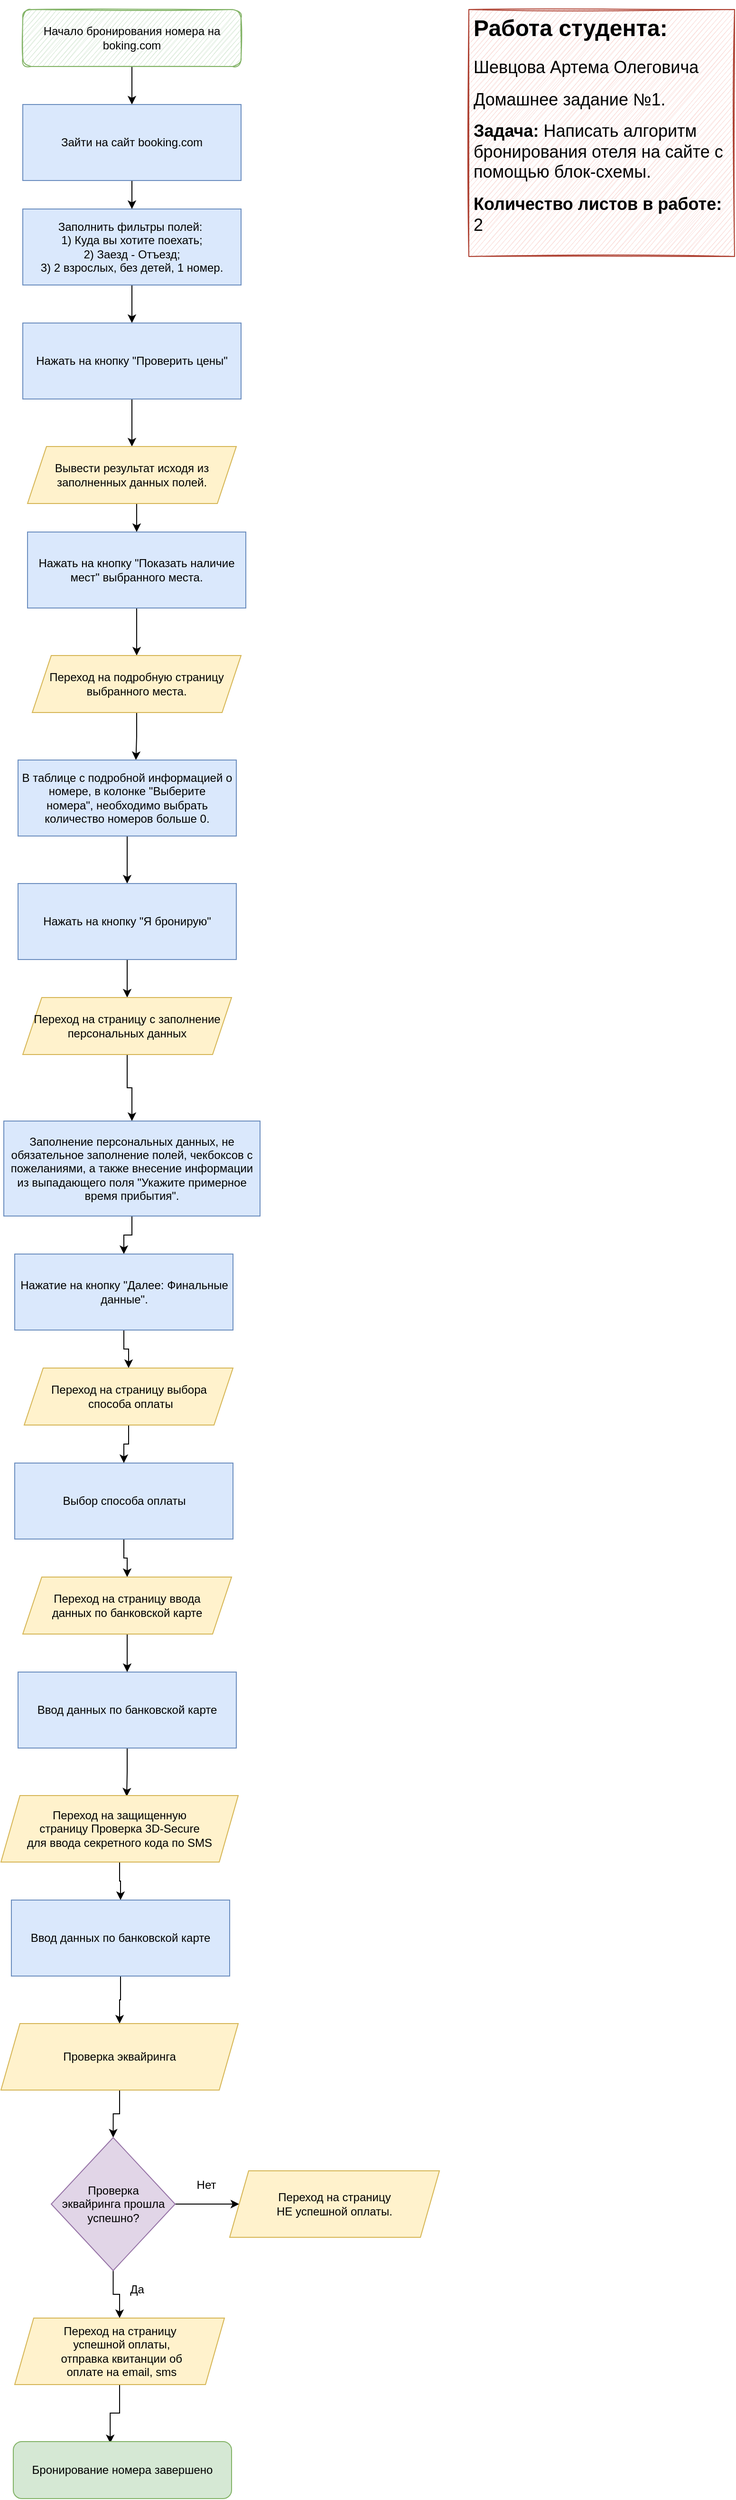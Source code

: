<mxfile version="14.7.7" type="github" pages="2">
  <diagram id="k5vCLhTrHseChc1z1yff" name="Простой алгоритм выбора">
    <mxGraphModel dx="1185" dy="635" grid="1" gridSize="10" guides="1" tooltips="1" connect="1" arrows="1" fold="1" page="1" pageScale="1" pageWidth="827" pageHeight="1169" math="0" shadow="0">
      <root>
        <mxCell id="x_H2rTLENQeXSYuGZCPU-0" />
        <mxCell id="x_H2rTLENQeXSYuGZCPU-1" parent="x_H2rTLENQeXSYuGZCPU-0" />
        <mxCell id="WiDMiOjyx-IhKm2QdSfU-47" style="edgeStyle=orthogonalEdgeStyle;rounded=0;orthogonalLoop=1;jettySize=auto;html=1;" edge="1" parent="x_H2rTLENQeXSYuGZCPU-1" source="x_H2rTLENQeXSYuGZCPU-2" target="WiDMiOjyx-IhKm2QdSfU-46">
          <mxGeometry relative="1" as="geometry" />
        </mxCell>
        <mxCell id="x_H2rTLENQeXSYuGZCPU-2" value="Начало бронирования номера на boking.com" style="rounded=1;whiteSpace=wrap;html=1;fillColor=#d5e8d4;strokeColor=#82b366;sketch=1;" vertex="1" parent="x_H2rTLENQeXSYuGZCPU-1">
          <mxGeometry x="40" y="10" width="230" height="60" as="geometry" />
        </mxCell>
        <mxCell id="WiDMiOjyx-IhKm2QdSfU-4" style="edgeStyle=orthogonalEdgeStyle;rounded=0;orthogonalLoop=1;jettySize=auto;html=1;entryX=0.5;entryY=0;entryDx=0;entryDy=0;" edge="1" parent="x_H2rTLENQeXSYuGZCPU-1" source="WiDMiOjyx-IhKm2QdSfU-0" target="WiDMiOjyx-IhKm2QdSfU-1">
          <mxGeometry relative="1" as="geometry" />
        </mxCell>
        <mxCell id="WiDMiOjyx-IhKm2QdSfU-0" value="Заполнить фильтры полей:&amp;nbsp;&lt;br&gt;1) Куда вы хотите поехать;&lt;br&gt;2) Заезд - Отъезд;&lt;br&gt;3) 2 взрослых, без детей, 1 номер." style="rounded=0;whiteSpace=wrap;html=1;fillColor=#dae8fc;strokeColor=#6c8ebf;" vertex="1" parent="x_H2rTLENQeXSYuGZCPU-1">
          <mxGeometry x="40" y="220" width="230" height="80" as="geometry" />
        </mxCell>
        <mxCell id="WiDMiOjyx-IhKm2QdSfU-5" style="edgeStyle=orthogonalEdgeStyle;rounded=0;orthogonalLoop=1;jettySize=auto;html=1;entryX=0.5;entryY=0;entryDx=0;entryDy=0;" edge="1" parent="x_H2rTLENQeXSYuGZCPU-1" source="WiDMiOjyx-IhKm2QdSfU-1" target="WiDMiOjyx-IhKm2QdSfU-2">
          <mxGeometry relative="1" as="geometry" />
        </mxCell>
        <mxCell id="WiDMiOjyx-IhKm2QdSfU-1" value="Нажать на кнопку &quot;Проверить цены&quot;" style="rounded=0;whiteSpace=wrap;html=1;fillColor=#dae8fc;strokeColor=#6c8ebf;" vertex="1" parent="x_H2rTLENQeXSYuGZCPU-1">
          <mxGeometry x="40" y="340" width="230" height="80" as="geometry" />
        </mxCell>
        <mxCell id="WiDMiOjyx-IhKm2QdSfU-7" style="edgeStyle=orthogonalEdgeStyle;rounded=0;orthogonalLoop=1;jettySize=auto;html=1;exitX=0.5;exitY=1;exitDx=0;exitDy=0;entryX=0.5;entryY=0;entryDx=0;entryDy=0;" edge="1" parent="x_H2rTLENQeXSYuGZCPU-1" source="WiDMiOjyx-IhKm2QdSfU-2" target="WiDMiOjyx-IhKm2QdSfU-6">
          <mxGeometry relative="1" as="geometry" />
        </mxCell>
        <mxCell id="WiDMiOjyx-IhKm2QdSfU-2" value="Вывести результат исходя из заполненных данных полей." style="shape=parallelogram;perimeter=parallelogramPerimeter;whiteSpace=wrap;html=1;fixedSize=1;fillColor=#fff2cc;strokeColor=#d6b656;" vertex="1" parent="x_H2rTLENQeXSYuGZCPU-1">
          <mxGeometry x="45" y="470" width="220" height="60" as="geometry" />
        </mxCell>
        <mxCell id="WiDMiOjyx-IhKm2QdSfU-9" style="edgeStyle=orthogonalEdgeStyle;rounded=0;orthogonalLoop=1;jettySize=auto;html=1;" edge="1" parent="x_H2rTLENQeXSYuGZCPU-1" source="WiDMiOjyx-IhKm2QdSfU-6" target="WiDMiOjyx-IhKm2QdSfU-8">
          <mxGeometry relative="1" as="geometry" />
        </mxCell>
        <mxCell id="WiDMiOjyx-IhKm2QdSfU-6" value="Нажать на кнопку &quot;Показать наличие мест&quot; выбранного места." style="rounded=0;whiteSpace=wrap;html=1;fillColor=#dae8fc;strokeColor=#6c8ebf;" vertex="1" parent="x_H2rTLENQeXSYuGZCPU-1">
          <mxGeometry x="45" y="560" width="230" height="80" as="geometry" />
        </mxCell>
        <mxCell id="WiDMiOjyx-IhKm2QdSfU-11" style="edgeStyle=orthogonalEdgeStyle;rounded=0;orthogonalLoop=1;jettySize=auto;html=1;entryX=0.54;entryY=0;entryDx=0;entryDy=0;entryPerimeter=0;" edge="1" parent="x_H2rTLENQeXSYuGZCPU-1" source="WiDMiOjyx-IhKm2QdSfU-8" target="WiDMiOjyx-IhKm2QdSfU-10">
          <mxGeometry relative="1" as="geometry" />
        </mxCell>
        <mxCell id="WiDMiOjyx-IhKm2QdSfU-8" value="Переход на подробную страницу выбранного места." style="shape=parallelogram;perimeter=parallelogramPerimeter;whiteSpace=wrap;html=1;fixedSize=1;fillColor=#fff2cc;strokeColor=#d6b656;" vertex="1" parent="x_H2rTLENQeXSYuGZCPU-1">
          <mxGeometry x="50" y="690" width="220" height="60" as="geometry" />
        </mxCell>
        <mxCell id="WiDMiOjyx-IhKm2QdSfU-13" style="edgeStyle=orthogonalEdgeStyle;rounded=0;orthogonalLoop=1;jettySize=auto;html=1;entryX=0.5;entryY=0;entryDx=0;entryDy=0;" edge="1" parent="x_H2rTLENQeXSYuGZCPU-1" source="WiDMiOjyx-IhKm2QdSfU-10" target="WiDMiOjyx-IhKm2QdSfU-12">
          <mxGeometry relative="1" as="geometry" />
        </mxCell>
        <mxCell id="WiDMiOjyx-IhKm2QdSfU-10" value="В таблице с подробной информацией о номере, в колонке &quot;&lt;span style=&quot;text-align: left&quot;&gt;Выберите номера&quot;,&amp;nbsp;&lt;/span&gt;необходимо выбрать количество номеров больше 0." style="rounded=0;whiteSpace=wrap;html=1;fillColor=#dae8fc;strokeColor=#6c8ebf;" vertex="1" parent="x_H2rTLENQeXSYuGZCPU-1">
          <mxGeometry x="35" y="800" width="230" height="80" as="geometry" />
        </mxCell>
        <mxCell id="WiDMiOjyx-IhKm2QdSfU-16" style="edgeStyle=orthogonalEdgeStyle;rounded=0;orthogonalLoop=1;jettySize=auto;html=1;" edge="1" parent="x_H2rTLENQeXSYuGZCPU-1" source="WiDMiOjyx-IhKm2QdSfU-12" target="WiDMiOjyx-IhKm2QdSfU-14">
          <mxGeometry relative="1" as="geometry" />
        </mxCell>
        <mxCell id="WiDMiOjyx-IhKm2QdSfU-12" value="Нажать на кнопку &quot;Я бронирую&quot;" style="rounded=0;whiteSpace=wrap;html=1;fillColor=#dae8fc;strokeColor=#6c8ebf;" vertex="1" parent="x_H2rTLENQeXSYuGZCPU-1">
          <mxGeometry x="35" y="930" width="230" height="80" as="geometry" />
        </mxCell>
        <mxCell id="WiDMiOjyx-IhKm2QdSfU-17" style="edgeStyle=orthogonalEdgeStyle;rounded=0;orthogonalLoop=1;jettySize=auto;html=1;" edge="1" parent="x_H2rTLENQeXSYuGZCPU-1" source="WiDMiOjyx-IhKm2QdSfU-14" target="WiDMiOjyx-IhKm2QdSfU-15">
          <mxGeometry relative="1" as="geometry" />
        </mxCell>
        <mxCell id="WiDMiOjyx-IhKm2QdSfU-14" value="Переход на страницу с заполнение персональных данных" style="shape=parallelogram;perimeter=parallelogramPerimeter;whiteSpace=wrap;html=1;fixedSize=1;fillColor=#fff2cc;strokeColor=#d6b656;" vertex="1" parent="x_H2rTLENQeXSYuGZCPU-1">
          <mxGeometry x="40" y="1050" width="220" height="60" as="geometry" />
        </mxCell>
        <mxCell id="WiDMiOjyx-IhKm2QdSfU-19" style="edgeStyle=orthogonalEdgeStyle;rounded=0;orthogonalLoop=1;jettySize=auto;html=1;entryX=0.5;entryY=0;entryDx=0;entryDy=0;" edge="1" parent="x_H2rTLENQeXSYuGZCPU-1" source="WiDMiOjyx-IhKm2QdSfU-15" target="WiDMiOjyx-IhKm2QdSfU-18">
          <mxGeometry relative="1" as="geometry" />
        </mxCell>
        <mxCell id="WiDMiOjyx-IhKm2QdSfU-15" value="Заполнение персональных данных, не обязательное заполнение полей, чекбоксов с пожеланиями, а также внесение информации из выпадающего поля &quot;Укажите примерное время прибытия&quot;." style="rounded=0;whiteSpace=wrap;html=1;fillColor=#dae8fc;strokeColor=#6c8ebf;" vertex="1" parent="x_H2rTLENQeXSYuGZCPU-1">
          <mxGeometry x="20" y="1180" width="270" height="100" as="geometry" />
        </mxCell>
        <mxCell id="WiDMiOjyx-IhKm2QdSfU-22" style="edgeStyle=orthogonalEdgeStyle;rounded=0;orthogonalLoop=1;jettySize=auto;html=1;entryX=0.5;entryY=0;entryDx=0;entryDy=0;" edge="1" parent="x_H2rTLENQeXSYuGZCPU-1" source="WiDMiOjyx-IhKm2QdSfU-18" target="WiDMiOjyx-IhKm2QdSfU-21">
          <mxGeometry relative="1" as="geometry" />
        </mxCell>
        <mxCell id="WiDMiOjyx-IhKm2QdSfU-18" value="Нажатие на кнопку &quot;Далее: Финальные данные&quot;." style="rounded=0;whiteSpace=wrap;html=1;fillColor=#dae8fc;strokeColor=#6c8ebf;" vertex="1" parent="x_H2rTLENQeXSYuGZCPU-1">
          <mxGeometry x="31.5" y="1320" width="230" height="80" as="geometry" />
        </mxCell>
        <mxCell id="WiDMiOjyx-IhKm2QdSfU-26" style="edgeStyle=orthogonalEdgeStyle;rounded=0;orthogonalLoop=1;jettySize=auto;html=1;" edge="1" parent="x_H2rTLENQeXSYuGZCPU-1" source="WiDMiOjyx-IhKm2QdSfU-20" target="WiDMiOjyx-IhKm2QdSfU-25">
          <mxGeometry relative="1" as="geometry" />
        </mxCell>
        <mxCell id="WiDMiOjyx-IhKm2QdSfU-20" value="Выбор способа оплаты" style="rounded=0;whiteSpace=wrap;html=1;fillColor=#dae8fc;strokeColor=#6c8ebf;" vertex="1" parent="x_H2rTLENQeXSYuGZCPU-1">
          <mxGeometry x="31.5" y="1540" width="230" height="80" as="geometry" />
        </mxCell>
        <mxCell id="WiDMiOjyx-IhKm2QdSfU-23" style="edgeStyle=orthogonalEdgeStyle;rounded=0;orthogonalLoop=1;jettySize=auto;html=1;" edge="1" parent="x_H2rTLENQeXSYuGZCPU-1" source="WiDMiOjyx-IhKm2QdSfU-21" target="WiDMiOjyx-IhKm2QdSfU-20">
          <mxGeometry relative="1" as="geometry" />
        </mxCell>
        <mxCell id="WiDMiOjyx-IhKm2QdSfU-21" value="Переход на страницу выбора&lt;br&gt;&amp;nbsp;способа оплаты" style="shape=parallelogram;perimeter=parallelogramPerimeter;whiteSpace=wrap;html=1;fixedSize=1;fillColor=#fff2cc;strokeColor=#d6b656;" vertex="1" parent="x_H2rTLENQeXSYuGZCPU-1">
          <mxGeometry x="41.5" y="1440" width="220" height="60" as="geometry" />
        </mxCell>
        <mxCell id="WiDMiOjyx-IhKm2QdSfU-29" style="edgeStyle=orthogonalEdgeStyle;rounded=0;orthogonalLoop=1;jettySize=auto;html=1;entryX=0.53;entryY=0.014;entryDx=0;entryDy=0;entryPerimeter=0;" edge="1" parent="x_H2rTLENQeXSYuGZCPU-1" source="WiDMiOjyx-IhKm2QdSfU-24" target="WiDMiOjyx-IhKm2QdSfU-28">
          <mxGeometry relative="1" as="geometry" />
        </mxCell>
        <mxCell id="WiDMiOjyx-IhKm2QdSfU-24" value="Ввод данных по банковской карте" style="rounded=0;whiteSpace=wrap;html=1;fillColor=#dae8fc;strokeColor=#6c8ebf;" vertex="1" parent="x_H2rTLENQeXSYuGZCPU-1">
          <mxGeometry x="35" y="1760" width="230" height="80" as="geometry" />
        </mxCell>
        <mxCell id="WiDMiOjyx-IhKm2QdSfU-27" style="edgeStyle=orthogonalEdgeStyle;rounded=0;orthogonalLoop=1;jettySize=auto;html=1;entryX=0.5;entryY=0;entryDx=0;entryDy=0;" edge="1" parent="x_H2rTLENQeXSYuGZCPU-1" source="WiDMiOjyx-IhKm2QdSfU-25" target="WiDMiOjyx-IhKm2QdSfU-24">
          <mxGeometry relative="1" as="geometry" />
        </mxCell>
        <mxCell id="WiDMiOjyx-IhKm2QdSfU-25" value="Переход на страницу ввода&lt;br&gt;данных по банковской карте" style="shape=parallelogram;perimeter=parallelogramPerimeter;whiteSpace=wrap;html=1;fixedSize=1;fillColor=#fff2cc;strokeColor=#d6b656;" vertex="1" parent="x_H2rTLENQeXSYuGZCPU-1">
          <mxGeometry x="40" y="1660" width="220" height="60" as="geometry" />
        </mxCell>
        <mxCell id="WiDMiOjyx-IhKm2QdSfU-32" style="edgeStyle=orthogonalEdgeStyle;rounded=0;orthogonalLoop=1;jettySize=auto;html=1;exitX=0.5;exitY=1;exitDx=0;exitDy=0;entryX=0.5;entryY=0;entryDx=0;entryDy=0;" edge="1" parent="x_H2rTLENQeXSYuGZCPU-1" source="WiDMiOjyx-IhKm2QdSfU-28" target="WiDMiOjyx-IhKm2QdSfU-30">
          <mxGeometry relative="1" as="geometry" />
        </mxCell>
        <mxCell id="WiDMiOjyx-IhKm2QdSfU-28" value="Переход на защищенную&lt;br&gt;страницу Проверка 3D-Secure&lt;br&gt;для ввода секретного кода по SMS" style="shape=parallelogram;perimeter=parallelogramPerimeter;whiteSpace=wrap;html=1;fixedSize=1;fillColor=#fff2cc;strokeColor=#d6b656;" vertex="1" parent="x_H2rTLENQeXSYuGZCPU-1">
          <mxGeometry x="17" y="1890" width="250" height="70" as="geometry" />
        </mxCell>
        <mxCell id="WiDMiOjyx-IhKm2QdSfU-36" style="edgeStyle=orthogonalEdgeStyle;rounded=0;orthogonalLoop=1;jettySize=auto;html=1;" edge="1" parent="x_H2rTLENQeXSYuGZCPU-1" source="WiDMiOjyx-IhKm2QdSfU-30" target="WiDMiOjyx-IhKm2QdSfU-33">
          <mxGeometry relative="1" as="geometry" />
        </mxCell>
        <mxCell id="WiDMiOjyx-IhKm2QdSfU-30" value="Ввод данных по банковской карте" style="rounded=0;whiteSpace=wrap;html=1;fillColor=#dae8fc;strokeColor=#6c8ebf;" vertex="1" parent="x_H2rTLENQeXSYuGZCPU-1">
          <mxGeometry x="28" y="2000" width="230" height="80" as="geometry" />
        </mxCell>
        <mxCell id="WiDMiOjyx-IhKm2QdSfU-37" style="edgeStyle=orthogonalEdgeStyle;rounded=0;orthogonalLoop=1;jettySize=auto;html=1;entryX=0.5;entryY=0;entryDx=0;entryDy=0;" edge="1" parent="x_H2rTLENQeXSYuGZCPU-1" source="WiDMiOjyx-IhKm2QdSfU-33" target="WiDMiOjyx-IhKm2QdSfU-35">
          <mxGeometry relative="1" as="geometry" />
        </mxCell>
        <mxCell id="WiDMiOjyx-IhKm2QdSfU-33" value="Проверка эквайринга" style="shape=parallelogram;perimeter=parallelogramPerimeter;whiteSpace=wrap;html=1;fixedSize=1;fillColor=#fff2cc;strokeColor=#d6b656;" vertex="1" parent="x_H2rTLENQeXSYuGZCPU-1">
          <mxGeometry x="17" y="2130" width="250" height="70" as="geometry" />
        </mxCell>
        <mxCell id="WiDMiOjyx-IhKm2QdSfU-39" style="edgeStyle=orthogonalEdgeStyle;rounded=0;orthogonalLoop=1;jettySize=auto;html=1;" edge="1" parent="x_H2rTLENQeXSYuGZCPU-1" source="WiDMiOjyx-IhKm2QdSfU-35" target="WiDMiOjyx-IhKm2QdSfU-38">
          <mxGeometry relative="1" as="geometry" />
        </mxCell>
        <mxCell id="WiDMiOjyx-IhKm2QdSfU-42" style="edgeStyle=orthogonalEdgeStyle;rounded=0;orthogonalLoop=1;jettySize=auto;html=1;" edge="1" parent="x_H2rTLENQeXSYuGZCPU-1" source="WiDMiOjyx-IhKm2QdSfU-35" target="WiDMiOjyx-IhKm2QdSfU-41">
          <mxGeometry relative="1" as="geometry" />
        </mxCell>
        <mxCell id="WiDMiOjyx-IhKm2QdSfU-35" value="Проверка &lt;br&gt;эквайринга прошла успешно?" style="rhombus;whiteSpace=wrap;html=1;fillColor=#e1d5e7;strokeColor=#9673a6;" vertex="1" parent="x_H2rTLENQeXSYuGZCPU-1">
          <mxGeometry x="70" y="2250" width="130.5" height="140" as="geometry" />
        </mxCell>
        <mxCell id="WiDMiOjyx-IhKm2QdSfU-45" style="edgeStyle=orthogonalEdgeStyle;rounded=0;orthogonalLoop=1;jettySize=auto;html=1;entryX=0.444;entryY=0.028;entryDx=0;entryDy=0;entryPerimeter=0;" edge="1" parent="x_H2rTLENQeXSYuGZCPU-1" source="WiDMiOjyx-IhKm2QdSfU-38" target="WiDMiOjyx-IhKm2QdSfU-44">
          <mxGeometry relative="1" as="geometry" />
        </mxCell>
        <mxCell id="WiDMiOjyx-IhKm2QdSfU-38" value="Переход на страницу&lt;br&gt;&amp;nbsp;успешной оплаты,&lt;br&gt;&amp;nbsp;отправка квитанции об&lt;br&gt;&amp;nbsp;оплате на email, sms" style="shape=parallelogram;perimeter=parallelogramPerimeter;whiteSpace=wrap;html=1;fixedSize=1;fillColor=#fff2cc;strokeColor=#d6b656;" vertex="1" parent="x_H2rTLENQeXSYuGZCPU-1">
          <mxGeometry x="31.5" y="2440" width="221" height="70" as="geometry" />
        </mxCell>
        <mxCell id="WiDMiOjyx-IhKm2QdSfU-40" value="Да" style="text;html=1;align=center;verticalAlign=middle;resizable=0;points=[];autosize=1;strokeColor=none;" vertex="1" parent="x_H2rTLENQeXSYuGZCPU-1">
          <mxGeometry x="145" y="2400" width="30" height="20" as="geometry" />
        </mxCell>
        <mxCell id="WiDMiOjyx-IhKm2QdSfU-41" value="Переход на страницу&lt;br&gt;НЕ успешной оплаты." style="shape=parallelogram;perimeter=parallelogramPerimeter;whiteSpace=wrap;html=1;fixedSize=1;fillColor=#fff2cc;strokeColor=#d6b656;" vertex="1" parent="x_H2rTLENQeXSYuGZCPU-1">
          <mxGeometry x="258" y="2285" width="221" height="70" as="geometry" />
        </mxCell>
        <mxCell id="WiDMiOjyx-IhKm2QdSfU-43" value="Нет" style="text;html=1;align=center;verticalAlign=middle;resizable=0;points=[];autosize=1;strokeColor=none;" vertex="1" parent="x_H2rTLENQeXSYuGZCPU-1">
          <mxGeometry x="212.5" y="2290" width="40" height="20" as="geometry" />
        </mxCell>
        <mxCell id="WiDMiOjyx-IhKm2QdSfU-44" value="Бронирование номера завершено" style="rounded=1;whiteSpace=wrap;html=1;fillColor=#d5e8d4;strokeColor=#82b366;" vertex="1" parent="x_H2rTLENQeXSYuGZCPU-1">
          <mxGeometry x="30" y="2570" width="230" height="60" as="geometry" />
        </mxCell>
        <mxCell id="WiDMiOjyx-IhKm2QdSfU-48" style="edgeStyle=orthogonalEdgeStyle;rounded=0;orthogonalLoop=1;jettySize=auto;html=1;entryX=0.5;entryY=0;entryDx=0;entryDy=0;" edge="1" parent="x_H2rTLENQeXSYuGZCPU-1" source="WiDMiOjyx-IhKm2QdSfU-46" target="WiDMiOjyx-IhKm2QdSfU-0">
          <mxGeometry relative="1" as="geometry" />
        </mxCell>
        <mxCell id="WiDMiOjyx-IhKm2QdSfU-46" value="Зайти на сайт booking.com" style="rounded=0;whiteSpace=wrap;html=1;fillColor=#dae8fc;strokeColor=#6c8ebf;" vertex="1" parent="x_H2rTLENQeXSYuGZCPU-1">
          <mxGeometry x="40" y="110" width="230" height="80" as="geometry" />
        </mxCell>
        <mxCell id="WiDMiOjyx-IhKm2QdSfU-49" value="&lt;h1&gt;Работа студента:&lt;/h1&gt;&lt;p&gt;&lt;font style=&quot;font-size: 18px&quot;&gt;Шевцова Артема Олеговича&lt;/font&gt;&lt;/p&gt;&lt;p&gt;&lt;font style=&quot;font-size: 18px&quot;&gt;Домашнее задание №1.&lt;/font&gt;&lt;/p&gt;&lt;p&gt;&lt;font style=&quot;font-size: 18px&quot;&gt;&lt;b&gt;Задача:&lt;/b&gt; Написать алгоритм бронирования отеля на сайте с помощью блок-схемы.&lt;/font&gt;&lt;/p&gt;&lt;p&gt;&lt;span style=&quot;font-size: 18px&quot;&gt;&lt;b&gt;Количество&amp;nbsp;&lt;/b&gt;&lt;/span&gt;&lt;span style=&quot;font-size: 18px&quot;&gt;&lt;b&gt;листов в работе:&lt;/b&gt; 2&lt;/span&gt;&lt;/p&gt;" style="text;html=1;strokeColor=#ae4132;fillColor=#fad9d5;spacing=5;spacingTop=-20;whiteSpace=wrap;overflow=hidden;rounded=0;sketch=1;glass=0;shadow=0;" vertex="1" parent="x_H2rTLENQeXSYuGZCPU-1">
          <mxGeometry x="510" y="10" width="280" height="260" as="geometry" />
        </mxCell>
      </root>
    </mxGraphModel>
  </diagram>
  <diagram id="C5RBs43oDa-KdzZeNtuy" name="Фильтрация номеров">
    <mxGraphModel dx="3197" dy="2439" grid="1" gridSize="10" guides="1" tooltips="1" connect="1" arrows="1" fold="1" page="1" pageScale="1" pageWidth="827" pageHeight="1169" math="0" shadow="0">
      <root>
        <mxCell id="WIyWlLk6GJQsqaUBKTNV-0" />
        <mxCell id="WIyWlLk6GJQsqaUBKTNV-1" parent="WIyWlLk6GJQsqaUBKTNV-0" />
        <mxCell id="fGjbFM0OLDp1nDIKbb4i-11" style="edgeStyle=orthogonalEdgeStyle;rounded=0;orthogonalLoop=1;jettySize=auto;html=1;entryX=0.5;entryY=0;entryDx=0;entryDy=0;" parent="WIyWlLk6GJQsqaUBKTNV-1" source="fGjbFM0OLDp1nDIKbb4i-6" target="fGjbFM0OLDp1nDIKbb4i-13" edge="1">
          <mxGeometry relative="1" as="geometry">
            <mxPoint x="83.5" y="370" as="targetPoint" />
          </mxGeometry>
        </mxCell>
        <mxCell id="fGjbFM0OLDp1nDIKbb4i-6" value="&lt;span&gt;Ввод символов в поле &quot;Куда вы хотите поехать?&quot; для выбора населенного пункта&lt;/span&gt;" style="shape=parallelogram;perimeter=parallelogramPerimeter;whiteSpace=wrap;html=1;fixedSize=1;" parent="WIyWlLk6GJQsqaUBKTNV-1" vertex="1">
          <mxGeometry x="-561.25" y="160" width="275" height="80" as="geometry" />
        </mxCell>
        <mxCell id="fGjbFM0OLDp1nDIKbb4i-69" style="edgeStyle=orthogonalEdgeStyle;rounded=0;orthogonalLoop=1;jettySize=auto;html=1;exitX=0.5;exitY=1;exitDx=0;exitDy=0;entryX=0.5;entryY=0;entryDx=0;entryDy=0;" parent="WIyWlLk6GJQsqaUBKTNV-1" source="fGjbFM0OLDp1nDIKbb4i-13" target="fGjbFM0OLDp1nDIKbb4i-15" edge="1">
          <mxGeometry relative="1" as="geometry" />
        </mxCell>
        <mxCell id="fGjbFM0OLDp1nDIKbb4i-13" value="Значение поля &amp;gt;= одному символу?" style="rhombus;whiteSpace=wrap;html=1;" parent="WIyWlLk6GJQsqaUBKTNV-1" vertex="1">
          <mxGeometry x="-493.75" y="300" width="140" height="120" as="geometry" />
        </mxCell>
        <mxCell id="fGjbFM0OLDp1nDIKbb4i-70" style="edgeStyle=orthogonalEdgeStyle;rounded=0;orthogonalLoop=1;jettySize=auto;html=1;entryX=0.5;entryY=0;entryDx=0;entryDy=0;" parent="WIyWlLk6GJQsqaUBKTNV-1" source="fGjbFM0OLDp1nDIKbb4i-15" target="fGjbFM0OLDp1nDIKbb4i-28" edge="1">
          <mxGeometry relative="1" as="geometry" />
        </mxCell>
        <mxCell id="fGjbFM0OLDp1nDIKbb4i-15" value="Выполни метод обработки и поиска данных из кэша и выведи выпадающий список результатов" style="rounded=0;whiteSpace=wrap;html=1;" parent="WIyWlLk6GJQsqaUBKTNV-1" vertex="1">
          <mxGeometry x="-522.5" y="480" width="190" height="70" as="geometry" />
        </mxCell>
        <mxCell id="fGjbFM0OLDp1nDIKbb4i-18" value="" style="edgeStyle=orthogonalEdgeStyle;rounded=0;orthogonalLoop=1;jettySize=auto;html=1;exitX=0.5;exitY=1;exitDx=0;exitDy=0;" parent="WIyWlLk6GJQsqaUBKTNV-1" source="fGjbFM0OLDp1nDIKbb4i-84" target="fGjbFM0OLDp1nDIKbb4i-6" edge="1">
          <mxGeometry relative="1" as="geometry">
            <mxPoint x="-422.429" y="90" as="sourcePoint" />
          </mxGeometry>
        </mxCell>
        <mxCell id="fGjbFM0OLDp1nDIKbb4i-20" value="Да" style="text;html=1;align=center;verticalAlign=middle;resizable=0;points=[];autosize=1;strokeColor=none;" parent="WIyWlLk6GJQsqaUBKTNV-1" vertex="1">
          <mxGeometry x="-420" y="880" width="30" height="20" as="geometry" />
        </mxCell>
        <mxCell id="fGjbFM0OLDp1nDIKbb4i-81" style="edgeStyle=orthogonalEdgeStyle;rounded=0;orthogonalLoop=1;jettySize=auto;html=1;entryX=0.5;entryY=0;entryDx=0;entryDy=0;" parent="WIyWlLk6GJQsqaUBKTNV-1" source="fGjbFM0OLDp1nDIKbb4i-24" target="fGjbFM0OLDp1nDIKbb4i-53" edge="1">
          <mxGeometry relative="1" as="geometry">
            <mxPoint x="-430" y="-170" as="targetPoint" />
          </mxGeometry>
        </mxCell>
        <mxCell id="fGjbFM0OLDp1nDIKbb4i-82" style="edgeStyle=orthogonalEdgeStyle;rounded=0;orthogonalLoop=1;jettySize=auto;html=1;" parent="WIyWlLk6GJQsqaUBKTNV-1" source="fGjbFM0OLDp1nDIKbb4i-24" target="fGjbFM0OLDp1nDIKbb4i-52" edge="1">
          <mxGeometry relative="1" as="geometry" />
        </mxCell>
        <mxCell id="fGjbFM0OLDp1nDIKbb4i-91" style="edgeStyle=orthogonalEdgeStyle;rounded=0;orthogonalLoop=1;jettySize=auto;html=1;entryX=0.5;entryY=0;entryDx=0;entryDy=0;" parent="WIyWlLk6GJQsqaUBKTNV-1" source="fGjbFM0OLDp1nDIKbb4i-24" target="fGjbFM0OLDp1nDIKbb4i-89" edge="1">
          <mxGeometry relative="1" as="geometry" />
        </mxCell>
        <mxCell id="fGjbFM0OLDp1nDIKbb4i-93" style="edgeStyle=orthogonalEdgeStyle;rounded=0;orthogonalLoop=1;jettySize=auto;html=1;entryX=0.5;entryY=0;entryDx=0;entryDy=0;" parent="WIyWlLk6GJQsqaUBKTNV-1" source="fGjbFM0OLDp1nDIKbb4i-24" target="fGjbFM0OLDp1nDIKbb4i-92" edge="1">
          <mxGeometry relative="1" as="geometry" />
        </mxCell>
        <mxCell id="fGjbFM0OLDp1nDIKbb4i-24" value="Загрузка страницы, загрузка необходимых данных (населенные пункты, текущая дата, отрисовка полей ввода данных, ip) в кэш и coockie" style="rounded=0;whiteSpace=wrap;html=1;" parent="WIyWlLk6GJQsqaUBKTNV-1" vertex="1">
          <mxGeometry x="-530" y="-280" width="211.25" height="70" as="geometry" />
        </mxCell>
        <mxCell id="fGjbFM0OLDp1nDIKbb4i-71" style="edgeStyle=orthogonalEdgeStyle;rounded=0;orthogonalLoop=1;jettySize=auto;html=1;entryX=0.5;entryY=0;entryDx=0;entryDy=0;" parent="WIyWlLk6GJQsqaUBKTNV-1" source="fGjbFM0OLDp1nDIKbb4i-28" target="fGjbFM0OLDp1nDIKbb4i-32" edge="1">
          <mxGeometry relative="1" as="geometry" />
        </mxCell>
        <mxCell id="fGjbFM0OLDp1nDIKbb4i-28" value="Вывод результатов в выпадающем списке" style="shape=parallelogram;perimeter=parallelogramPerimeter;whiteSpace=wrap;html=1;fixedSize=1;" parent="WIyWlLk6GJQsqaUBKTNV-1" vertex="1">
          <mxGeometry x="-512.5" y="620" width="180" height="60" as="geometry" />
        </mxCell>
        <mxCell id="fGjbFM0OLDp1nDIKbb4i-43" value="" style="edgeStyle=orthogonalEdgeStyle;rounded=0;orthogonalLoop=1;jettySize=auto;html=1;" parent="WIyWlLk6GJQsqaUBKTNV-1" source="fGjbFM0OLDp1nDIKbb4i-32" target="fGjbFM0OLDp1nDIKbb4i-36" edge="1">
          <mxGeometry relative="1" as="geometry" />
        </mxCell>
        <mxCell id="fGjbFM0OLDp1nDIKbb4i-32" value="Выбран один результат из выпадающего списка?" style="rhombus;whiteSpace=wrap;html=1;" parent="WIyWlLk6GJQsqaUBKTNV-1" vertex="1">
          <mxGeometry x="-502.5" y="710" width="165" height="150" as="geometry" />
        </mxCell>
        <mxCell id="fGjbFM0OLDp1nDIKbb4i-35" value="Да" style="text;html=1;align=center;verticalAlign=middle;resizable=0;points=[];autosize=1;strokeColor=none;" parent="WIyWlLk6GJQsqaUBKTNV-1" vertex="1">
          <mxGeometry x="-425" y="440" width="30" height="20" as="geometry" />
        </mxCell>
        <mxCell id="fGjbFM0OLDp1nDIKbb4i-36" value="Заполни в поле &quot;Куда вы хотите поехать?&quot; данные из выбранного результата. Сохрани в кэш/на сервер/coockies" style="rounded=1;whiteSpace=wrap;html=1;" parent="WIyWlLk6GJQsqaUBKTNV-1" vertex="1">
          <mxGeometry x="-512.5" y="920" width="185" height="90" as="geometry" />
        </mxCell>
        <mxCell id="fGjbFM0OLDp1nDIKbb4i-55" style="edgeStyle=orthogonalEdgeStyle;rounded=0;orthogonalLoop=1;jettySize=auto;html=1;exitX=0.5;exitY=1;exitDx=0;exitDy=0;entryX=0.5;entryY=0;entryDx=0;entryDy=0;" parent="WIyWlLk6GJQsqaUBKTNV-1" source="fGjbFM0OLDp1nDIKbb4i-38" edge="1">
          <mxGeometry relative="1" as="geometry">
            <mxPoint x="-157.5" y="170" as="targetPoint" />
          </mxGeometry>
        </mxCell>
        <mxCell id="fGjbFM0OLDp1nDIKbb4i-57" style="edgeStyle=orthogonalEdgeStyle;rounded=0;orthogonalLoop=1;jettySize=auto;html=1;entryX=0.5;entryY=0;entryDx=0;entryDy=0;" parent="WIyWlLk6GJQsqaUBKTNV-1" source="fGjbFM0OLDp1nDIKbb4i-38" target="fGjbFM0OLDp1nDIKbb4i-56" edge="1">
          <mxGeometry relative="1" as="geometry" />
        </mxCell>
        <mxCell id="fGjbFM0OLDp1nDIKbb4i-38" value="&lt;span&gt;Вывод отображения двух календарей&lt;/span&gt;" style="shape=parallelogram;perimeter=parallelogramPerimeter;whiteSpace=wrap;html=1;fixedSize=1;" parent="WIyWlLk6GJQsqaUBKTNV-1" vertex="1">
          <mxGeometry x="-182.5" y="40" width="275" height="80" as="geometry" />
        </mxCell>
        <mxCell id="fGjbFM0OLDp1nDIKbb4i-66" value="" style="edgeStyle=orthogonalEdgeStyle;rounded=0;orthogonalLoop=1;jettySize=auto;html=1;" parent="WIyWlLk6GJQsqaUBKTNV-1" source="fGjbFM0OLDp1nDIKbb4i-50" target="fGjbFM0OLDp1nDIKbb4i-63" edge="1">
          <mxGeometry relative="1" as="geometry" />
        </mxCell>
        <mxCell id="fGjbFM0OLDp1nDIKbb4i-77" style="edgeStyle=orthogonalEdgeStyle;rounded=0;orthogonalLoop=1;jettySize=auto;html=1;exitX=0.5;exitY=1;exitDx=0;exitDy=0;entryX=0.5;entryY=0;entryDx=0;entryDy=0;" parent="WIyWlLk6GJQsqaUBKTNV-1" source="fGjbFM0OLDp1nDIKbb4i-50" target="fGjbFM0OLDp1nDIKbb4i-76" edge="1">
          <mxGeometry relative="1" as="geometry" />
        </mxCell>
        <mxCell id="fGjbFM0OLDp1nDIKbb4i-50" value="Дата заезда&lt;br&gt;&amp;nbsp;выбрана?" style="rhombus;whiteSpace=wrap;html=1;" parent="WIyWlLk6GJQsqaUBKTNV-1" vertex="1">
          <mxGeometry x="-112.5" y="450" width="135" height="140" as="geometry" />
        </mxCell>
        <mxCell id="fGjbFM0OLDp1nDIKbb4i-83" style="edgeStyle=orthogonalEdgeStyle;rounded=0;orthogonalLoop=1;jettySize=auto;html=1;exitX=0.5;exitY=1;exitDx=0;exitDy=0;entryX=0.5;entryY=0;entryDx=0;entryDy=0;" parent="WIyWlLk6GJQsqaUBKTNV-1" source="fGjbFM0OLDp1nDIKbb4i-52" target="fGjbFM0OLDp1nDIKbb4i-38" edge="1">
          <mxGeometry relative="1" as="geometry">
            <mxPoint x="-70" y="10" as="targetPoint" />
          </mxGeometry>
        </mxCell>
        <mxCell id="fGjbFM0OLDp1nDIKbb4i-52" value="Был клик по полю &quot;Заезд - Отъезд&quot;?" style="rhombus;whiteSpace=wrap;html=1;" parent="WIyWlLk6GJQsqaUBKTNV-1" vertex="1">
          <mxGeometry x="-132.5" y="-130" width="135" height="140" as="geometry" />
        </mxCell>
        <mxCell id="fGjbFM0OLDp1nDIKbb4i-85" value="" style="edgeStyle=orthogonalEdgeStyle;rounded=0;orthogonalLoop=1;jettySize=auto;html=1;" parent="WIyWlLk6GJQsqaUBKTNV-1" source="fGjbFM0OLDp1nDIKbb4i-53" target="fGjbFM0OLDp1nDIKbb4i-84" edge="1">
          <mxGeometry relative="1" as="geometry" />
        </mxCell>
        <mxCell id="fGjbFM0OLDp1nDIKbb4i-53" value="Был клик по полю &quot;Куда вы хотите поехать?&quot;?" style="rhombus;whiteSpace=wrap;html=1;" parent="WIyWlLk6GJQsqaUBKTNV-1" vertex="1">
          <mxGeometry x="-477.5" y="-140" width="135" height="140" as="geometry" />
        </mxCell>
        <mxCell id="fGjbFM0OLDp1nDIKbb4i-59" style="edgeStyle=orthogonalEdgeStyle;rounded=0;orthogonalLoop=1;jettySize=auto;html=1;entryX=0.438;entryY=-0.011;entryDx=0;entryDy=0;entryPerimeter=0;" parent="WIyWlLk6GJQsqaUBKTNV-1" target="fGjbFM0OLDp1nDIKbb4i-58" edge="1">
          <mxGeometry relative="1" as="geometry">
            <mxPoint x="-157.429" y="260" as="sourcePoint" />
          </mxGeometry>
        </mxCell>
        <mxCell id="fGjbFM0OLDp1nDIKbb4i-54" value="&lt;span&gt;Календарь 1: Выведи все дни текущего месяца как активные элементы для выбора, которые &amp;gt;= текущей дате.&lt;/span&gt;" style="shape=parallelogram;perimeter=parallelogramPerimeter;whiteSpace=wrap;html=1;fixedSize=1;" parent="WIyWlLk6GJQsqaUBKTNV-1" vertex="1">
          <mxGeometry x="-265" y="170" width="220" height="90" as="geometry" />
        </mxCell>
        <mxCell id="fGjbFM0OLDp1nDIKbb4i-60" style="edgeStyle=orthogonalEdgeStyle;rounded=0;orthogonalLoop=1;jettySize=auto;html=1;entryX=0.5;entryY=0;entryDx=0;entryDy=0;" parent="WIyWlLk6GJQsqaUBKTNV-1" source="fGjbFM0OLDp1nDIKbb4i-56" target="fGjbFM0OLDp1nDIKbb4i-58" edge="1">
          <mxGeometry relative="1" as="geometry" />
        </mxCell>
        <mxCell id="fGjbFM0OLDp1nDIKbb4i-56" value="&lt;span&gt;Календарь 2: Выведи все дни текущего месяца как активные элементы для выбора.&lt;/span&gt;" style="shape=parallelogram;perimeter=parallelogramPerimeter;whiteSpace=wrap;html=1;fixedSize=1;" parent="WIyWlLk6GJQsqaUBKTNV-1" vertex="1">
          <mxGeometry x="-30" y="170" width="220" height="90" as="geometry" />
        </mxCell>
        <mxCell id="fGjbFM0OLDp1nDIKbb4i-65" style="edgeStyle=orthogonalEdgeStyle;rounded=0;orthogonalLoop=1;jettySize=auto;html=1;entryX=0.5;entryY=0;entryDx=0;entryDy=0;" parent="WIyWlLk6GJQsqaUBKTNV-1" source="fGjbFM0OLDp1nDIKbb4i-58" target="fGjbFM0OLDp1nDIKbb4i-50" edge="1">
          <mxGeometry relative="1" as="geometry" />
        </mxCell>
        <mxCell id="fGjbFM0OLDp1nDIKbb4i-58" value="&lt;span&gt;Выбор пользователем даты заезда &lt;br&gt;из активных элементов&lt;/span&gt;" style="shape=parallelogram;perimeter=parallelogramPerimeter;whiteSpace=wrap;html=1;fixedSize=1;" parent="WIyWlLk6GJQsqaUBKTNV-1" vertex="1">
          <mxGeometry x="-182.5" y="335" width="275" height="80" as="geometry" />
        </mxCell>
        <mxCell id="fGjbFM0OLDp1nDIKbb4i-73" value="" style="edgeStyle=orthogonalEdgeStyle;rounded=0;orthogonalLoop=1;jettySize=auto;html=1;" parent="WIyWlLk6GJQsqaUBKTNV-1" source="fGjbFM0OLDp1nDIKbb4i-61" target="fGjbFM0OLDp1nDIKbb4i-72" edge="1">
          <mxGeometry relative="1" as="geometry" />
        </mxCell>
        <mxCell id="fGjbFM0OLDp1nDIKbb4i-61" value="&lt;span&gt;Выбор пользователем даты отъезда из активных элементов&lt;/span&gt;" style="shape=parallelogram;perimeter=parallelogramPerimeter;whiteSpace=wrap;html=1;fixedSize=1;" parent="WIyWlLk6GJQsqaUBKTNV-1" vertex="1">
          <mxGeometry x="-182.5" y="790" width="275" height="80" as="geometry" />
        </mxCell>
        <mxCell id="fGjbFM0OLDp1nDIKbb4i-68" style="edgeStyle=orthogonalEdgeStyle;rounded=0;orthogonalLoop=1;jettySize=auto;html=1;entryX=0.5;entryY=0;entryDx=0;entryDy=0;" parent="WIyWlLk6GJQsqaUBKTNV-1" source="fGjbFM0OLDp1nDIKbb4i-63" target="fGjbFM0OLDp1nDIKbb4i-61" edge="1">
          <mxGeometry relative="1" as="geometry" />
        </mxCell>
        <mxCell id="fGjbFM0OLDp1nDIKbb4i-63" value="&lt;span&gt;Выведи все дни&amp;nbsp; активными элементами &lt;br&gt;для выбора, которые &amp;gt;= текущей дате,&lt;br&gt;&amp;nbsp;где текущая дата = +1 день.&lt;/span&gt;" style="shape=parallelogram;perimeter=parallelogramPerimeter;whiteSpace=wrap;html=1;fixedSize=1;" parent="WIyWlLk6GJQsqaUBKTNV-1" vertex="1">
          <mxGeometry x="-220" y="650" width="312.5" height="80" as="geometry" />
        </mxCell>
        <mxCell id="fGjbFM0OLDp1nDIKbb4i-67" value="Да" style="text;html=1;align=center;verticalAlign=middle;resizable=0;points=[];autosize=1;strokeColor=none;" parent="WIyWlLk6GJQsqaUBKTNV-1" vertex="1">
          <mxGeometry x="-60" y="625" width="30" height="20" as="geometry" />
        </mxCell>
        <mxCell id="fGjbFM0OLDp1nDIKbb4i-75" style="edgeStyle=orthogonalEdgeStyle;rounded=0;orthogonalLoop=1;jettySize=auto;html=1;entryX=0.5;entryY=0;entryDx=0;entryDy=0;" parent="WIyWlLk6GJQsqaUBKTNV-1" source="fGjbFM0OLDp1nDIKbb4i-72" target="fGjbFM0OLDp1nDIKbb4i-79" edge="1">
          <mxGeometry relative="1" as="geometry">
            <mxPoint x="-52.5" y="1100" as="targetPoint" />
          </mxGeometry>
        </mxCell>
        <mxCell id="fGjbFM0OLDp1nDIKbb4i-72" value="Дата отъезда&lt;br&gt;&amp;nbsp;выбрана?" style="rhombus;whiteSpace=wrap;html=1;" parent="WIyWlLk6GJQsqaUBKTNV-1" vertex="1">
          <mxGeometry x="-120" y="930" width="135" height="140" as="geometry" />
        </mxCell>
        <mxCell id="fGjbFM0OLDp1nDIKbb4i-76" value="&amp;nbsp;В поле &quot;Заезд - Отъезд&quot; замени слово &quot;Заезд&quot; выбранным эелемнтом." style="rounded=1;whiteSpace=wrap;html=1;" parent="WIyWlLk6GJQsqaUBKTNV-1" vertex="1">
          <mxGeometry x="130" y="645" width="160" height="90" as="geometry" />
        </mxCell>
        <mxCell id="fGjbFM0OLDp1nDIKbb4i-78" value="Да" style="text;html=1;align=center;verticalAlign=middle;resizable=0;points=[];autosize=1;strokeColor=none;" parent="WIyWlLk6GJQsqaUBKTNV-1" vertex="1">
          <mxGeometry x="50" y="600" width="30" height="20" as="geometry" />
        </mxCell>
        <mxCell id="fGjbFM0OLDp1nDIKbb4i-79" value="&amp;nbsp;В поле &quot;Заезд - Отъезд&quot; замени слово &quot;Отъезд&quot; выбранным элементом = дата отъезда. А также скрой календари. Сохрани в кэш/cookies/сервер" style="rounded=1;whiteSpace=wrap;html=1;" parent="WIyWlLk6GJQsqaUBKTNV-1" vertex="1">
          <mxGeometry x="-132.5" y="1100" width="160" height="90" as="geometry" />
        </mxCell>
        <mxCell id="fGjbFM0OLDp1nDIKbb4i-87" value="" style="edgeStyle=orthogonalEdgeStyle;rounded=0;orthogonalLoop=1;jettySize=auto;html=1;" parent="WIyWlLk6GJQsqaUBKTNV-1" source="fGjbFM0OLDp1nDIKbb4i-80" target="fGjbFM0OLDp1nDIKbb4i-24" edge="1">
          <mxGeometry relative="1" as="geometry" />
        </mxCell>
        <mxCell id="fGjbFM0OLDp1nDIKbb4i-80" value="Зайти на сайт booking.com" style="rounded=1;whiteSpace=wrap;html=1;fontSize=12;glass=0;strokeWidth=1;shadow=0;" parent="WIyWlLk6GJQsqaUBKTNV-1" vertex="1">
          <mxGeometry x="-515" y="-360" width="180" height="40" as="geometry" />
        </mxCell>
        <mxCell id="fGjbFM0OLDp1nDIKbb4i-84" value="&lt;span&gt;Вывод выпадающего списка &quot;Популярные направления поблизости&quot;&lt;/span&gt;" style="shape=parallelogram;perimeter=parallelogramPerimeter;whiteSpace=wrap;html=1;fixedSize=1;" parent="WIyWlLk6GJQsqaUBKTNV-1" vertex="1">
          <mxGeometry x="-557.5" y="40" width="275" height="80" as="geometry" />
        </mxCell>
        <mxCell id="fGjbFM0OLDp1nDIKbb4i-86" value="Да" style="text;html=1;align=center;verticalAlign=middle;resizable=0;points=[];autosize=1;strokeColor=none;" parent="WIyWlLk6GJQsqaUBKTNV-1" vertex="1">
          <mxGeometry x="-405" width="30" height="20" as="geometry" />
        </mxCell>
        <mxCell id="fGjbFM0OLDp1nDIKbb4i-88" value="Да" style="text;html=1;align=center;verticalAlign=middle;resizable=0;points=[];autosize=1;strokeColor=none;" parent="WIyWlLk6GJQsqaUBKTNV-1" vertex="1">
          <mxGeometry x="-45" y="1070" width="30" height="20" as="geometry" />
        </mxCell>
        <mxCell id="RNgQevMgk52qhCGApFzk-9" style="edgeStyle=orthogonalEdgeStyle;rounded=0;orthogonalLoop=1;jettySize=auto;html=1;entryX=0.549;entryY=0.009;entryDx=0;entryDy=0;entryPerimeter=0;" edge="1" parent="WIyWlLk6GJQsqaUBKTNV-1" source="fGjbFM0OLDp1nDIKbb4i-89" target="RNgQevMgk52qhCGApFzk-8">
          <mxGeometry relative="1" as="geometry" />
        </mxCell>
        <mxCell id="fGjbFM0OLDp1nDIKbb4i-89" value="Был клик по полю&lt;br&gt;&amp;nbsp;&quot;2 взрослых - без детей - 1 номер&quot; ?" style="rhombus;whiteSpace=wrap;html=1;" parent="WIyWlLk6GJQsqaUBKTNV-1" vertex="1">
          <mxGeometry x="360" y="-110" width="180" height="170" as="geometry" />
        </mxCell>
        <mxCell id="RNgQevMgk52qhCGApFzk-0" style="edgeStyle=orthogonalEdgeStyle;rounded=0;orthogonalLoop=1;jettySize=auto;html=1;entryX=0.5;entryY=0;entryDx=0;entryDy=0;" edge="1" parent="WIyWlLk6GJQsqaUBKTNV-1" source="fGjbFM0OLDp1nDIKbb4i-92" target="fGjbFM0OLDp1nDIKbb4i-94">
          <mxGeometry relative="1" as="geometry" />
        </mxCell>
        <mxCell id="fGjbFM0OLDp1nDIKbb4i-92" value="Был клик по кнопке&lt;br&gt;&amp;nbsp;&quot;Проверить цены?&quot;" style="rhombus;whiteSpace=wrap;html=1;" parent="WIyWlLk6GJQsqaUBKTNV-1" vertex="1">
          <mxGeometry x="782.5" y="-140" width="180" height="170" as="geometry" />
        </mxCell>
        <mxCell id="RNgQevMgk52qhCGApFzk-5" style="edgeStyle=orthogonalEdgeStyle;rounded=0;orthogonalLoop=1;jettySize=auto;html=1;entryX=0.5;entryY=0;entryDx=0;entryDy=0;" edge="1" parent="WIyWlLk6GJQsqaUBKTNV-1" source="fGjbFM0OLDp1nDIKbb4i-94">
          <mxGeometry relative="1" as="geometry">
            <mxPoint x="872.5" y="430" as="targetPoint" />
          </mxGeometry>
        </mxCell>
        <mxCell id="RNgQevMgk52qhCGApFzk-7" style="edgeStyle=orthogonalEdgeStyle;rounded=0;orthogonalLoop=1;jettySize=auto;html=1;exitX=0.5;exitY=1;exitDx=0;exitDy=0;" edge="1" parent="WIyWlLk6GJQsqaUBKTNV-1" source="fGjbFM0OLDp1nDIKbb4i-94" target="RNgQevMgk52qhCGApFzk-2">
          <mxGeometry relative="1" as="geometry" />
        </mxCell>
        <mxCell id="fGjbFM0OLDp1nDIKbb4i-94" value="Поле &quot;Куда вы хотите поехать?&quot; заполнено?" style="rhombus;whiteSpace=wrap;html=1;" parent="WIyWlLk6GJQsqaUBKTNV-1" vertex="1">
          <mxGeometry x="782.5" y="120" width="180" height="170" as="geometry" />
        </mxCell>
        <mxCell id="RNgQevMgk52qhCGApFzk-1" value="Да" style="text;html=1;align=center;verticalAlign=middle;resizable=0;points=[];autosize=1;strokeColor=none;" vertex="1" parent="WIyWlLk6GJQsqaUBKTNV-1">
          <mxGeometry x="830" y="60" width="30" height="20" as="geometry" />
        </mxCell>
        <mxCell id="RNgQevMgk52qhCGApFzk-2" value="Вывести сообщение&amp;nbsp; под полем&lt;br&gt;&quot;Куда вы хотите поехать?&quot; сообщения:&lt;br&gt;&amp;nbsp;&quot;Чтобы начать поиск, введите направление.&quot;" style="shape=parallelogram;perimeter=parallelogramPerimeter;whiteSpace=wrap;html=1;fixedSize=1;" vertex="1" parent="WIyWlLk6GJQsqaUBKTNV-1">
          <mxGeometry x="370" y="355" width="292.5" height="105" as="geometry" />
        </mxCell>
        <mxCell id="RNgQevMgk52qhCGApFzk-4" value="Нет" style="text;html=1;align=center;verticalAlign=middle;resizable=0;points=[];autosize=1;strokeColor=none;rotation=0;" vertex="1" parent="WIyWlLk6GJQsqaUBKTNV-1">
          <mxGeometry x="690" y="290" width="40" height="20" as="geometry" />
        </mxCell>
        <mxCell id="RNgQevMgk52qhCGApFzk-6" value="Да&lt;br&gt;" style="text;html=1;align=center;verticalAlign=middle;resizable=0;points=[];autosize=1;strokeColor=none;" vertex="1" parent="WIyWlLk6GJQsqaUBKTNV-1">
          <mxGeometry x="880" y="365" width="30" height="20" as="geometry" />
        </mxCell>
        <mxCell id="RNgQevMgk52qhCGApFzk-8" value="&lt;span&gt;Вывод модального окна с тремя параметрами настройки (Взрослые, дети, номер).&lt;/span&gt;" style="shape=parallelogram;perimeter=parallelogramPerimeter;whiteSpace=wrap;html=1;fixedSize=1;" vertex="1" parent="WIyWlLk6GJQsqaUBKTNV-1">
          <mxGeometry x="330" y="145" width="220" height="90" as="geometry" />
        </mxCell>
        <mxCell id="RNgQevMgk52qhCGApFzk-10" value="Да" style="text;html=1;align=center;verticalAlign=middle;resizable=0;points=[];autosize=1;strokeColor=none;" vertex="1" parent="WIyWlLk6GJQsqaUBKTNV-1">
          <mxGeometry x="455" y="80" width="30" height="20" as="geometry" />
        </mxCell>
        <mxCell id="RNgQevMgk52qhCGApFzk-11" value="Вывод актуального списка номеров исходя из заданных параметров." style="rounded=1;whiteSpace=wrap;html=1;" vertex="1" parent="WIyWlLk6GJQsqaUBKTNV-1">
          <mxGeometry x="760" y="430" width="230" height="60" as="geometry" />
        </mxCell>
        <mxCell id="BFfQU62_pXNzUYNnkzPE-0" value="&lt;h1&gt;Работа студента:&lt;/h1&gt;&lt;p&gt;&lt;font style=&quot;font-size: 18px&quot;&gt;Шевцова Артема Олеговича&lt;/font&gt;&lt;/p&gt;&lt;p&gt;&lt;font style=&quot;font-size: 18px&quot;&gt;Домашнее задание №1.&lt;/font&gt;&lt;/p&gt;&lt;p&gt;&lt;font style=&quot;font-size: 18px&quot;&gt;&lt;b&gt;Задача:&lt;/b&gt; Написать алгоритм бронирования отеля на сайте с помощью блок-схемы.&lt;/font&gt;&lt;/p&gt;&lt;p&gt;&lt;span style=&quot;font-size: 18px&quot;&gt;&lt;b&gt;Количество&amp;nbsp;&lt;/b&gt;&lt;/span&gt;&lt;span style=&quot;font-size: 18px&quot;&gt;&lt;b&gt;листов в работе:&lt;/b&gt; 2&lt;/span&gt;&lt;/p&gt;" style="text;html=1;strokeColor=#ae4132;fillColor=#fad9d5;spacing=5;spacingTop=-20;whiteSpace=wrap;overflow=hidden;rounded=0;sketch=1;glass=0;shadow=0;" vertex="1" parent="WIyWlLk6GJQsqaUBKTNV-1">
          <mxGeometry x="1260" y="-290" width="280" height="260" as="geometry" />
        </mxCell>
      </root>
    </mxGraphModel>
  </diagram>
</mxfile>

